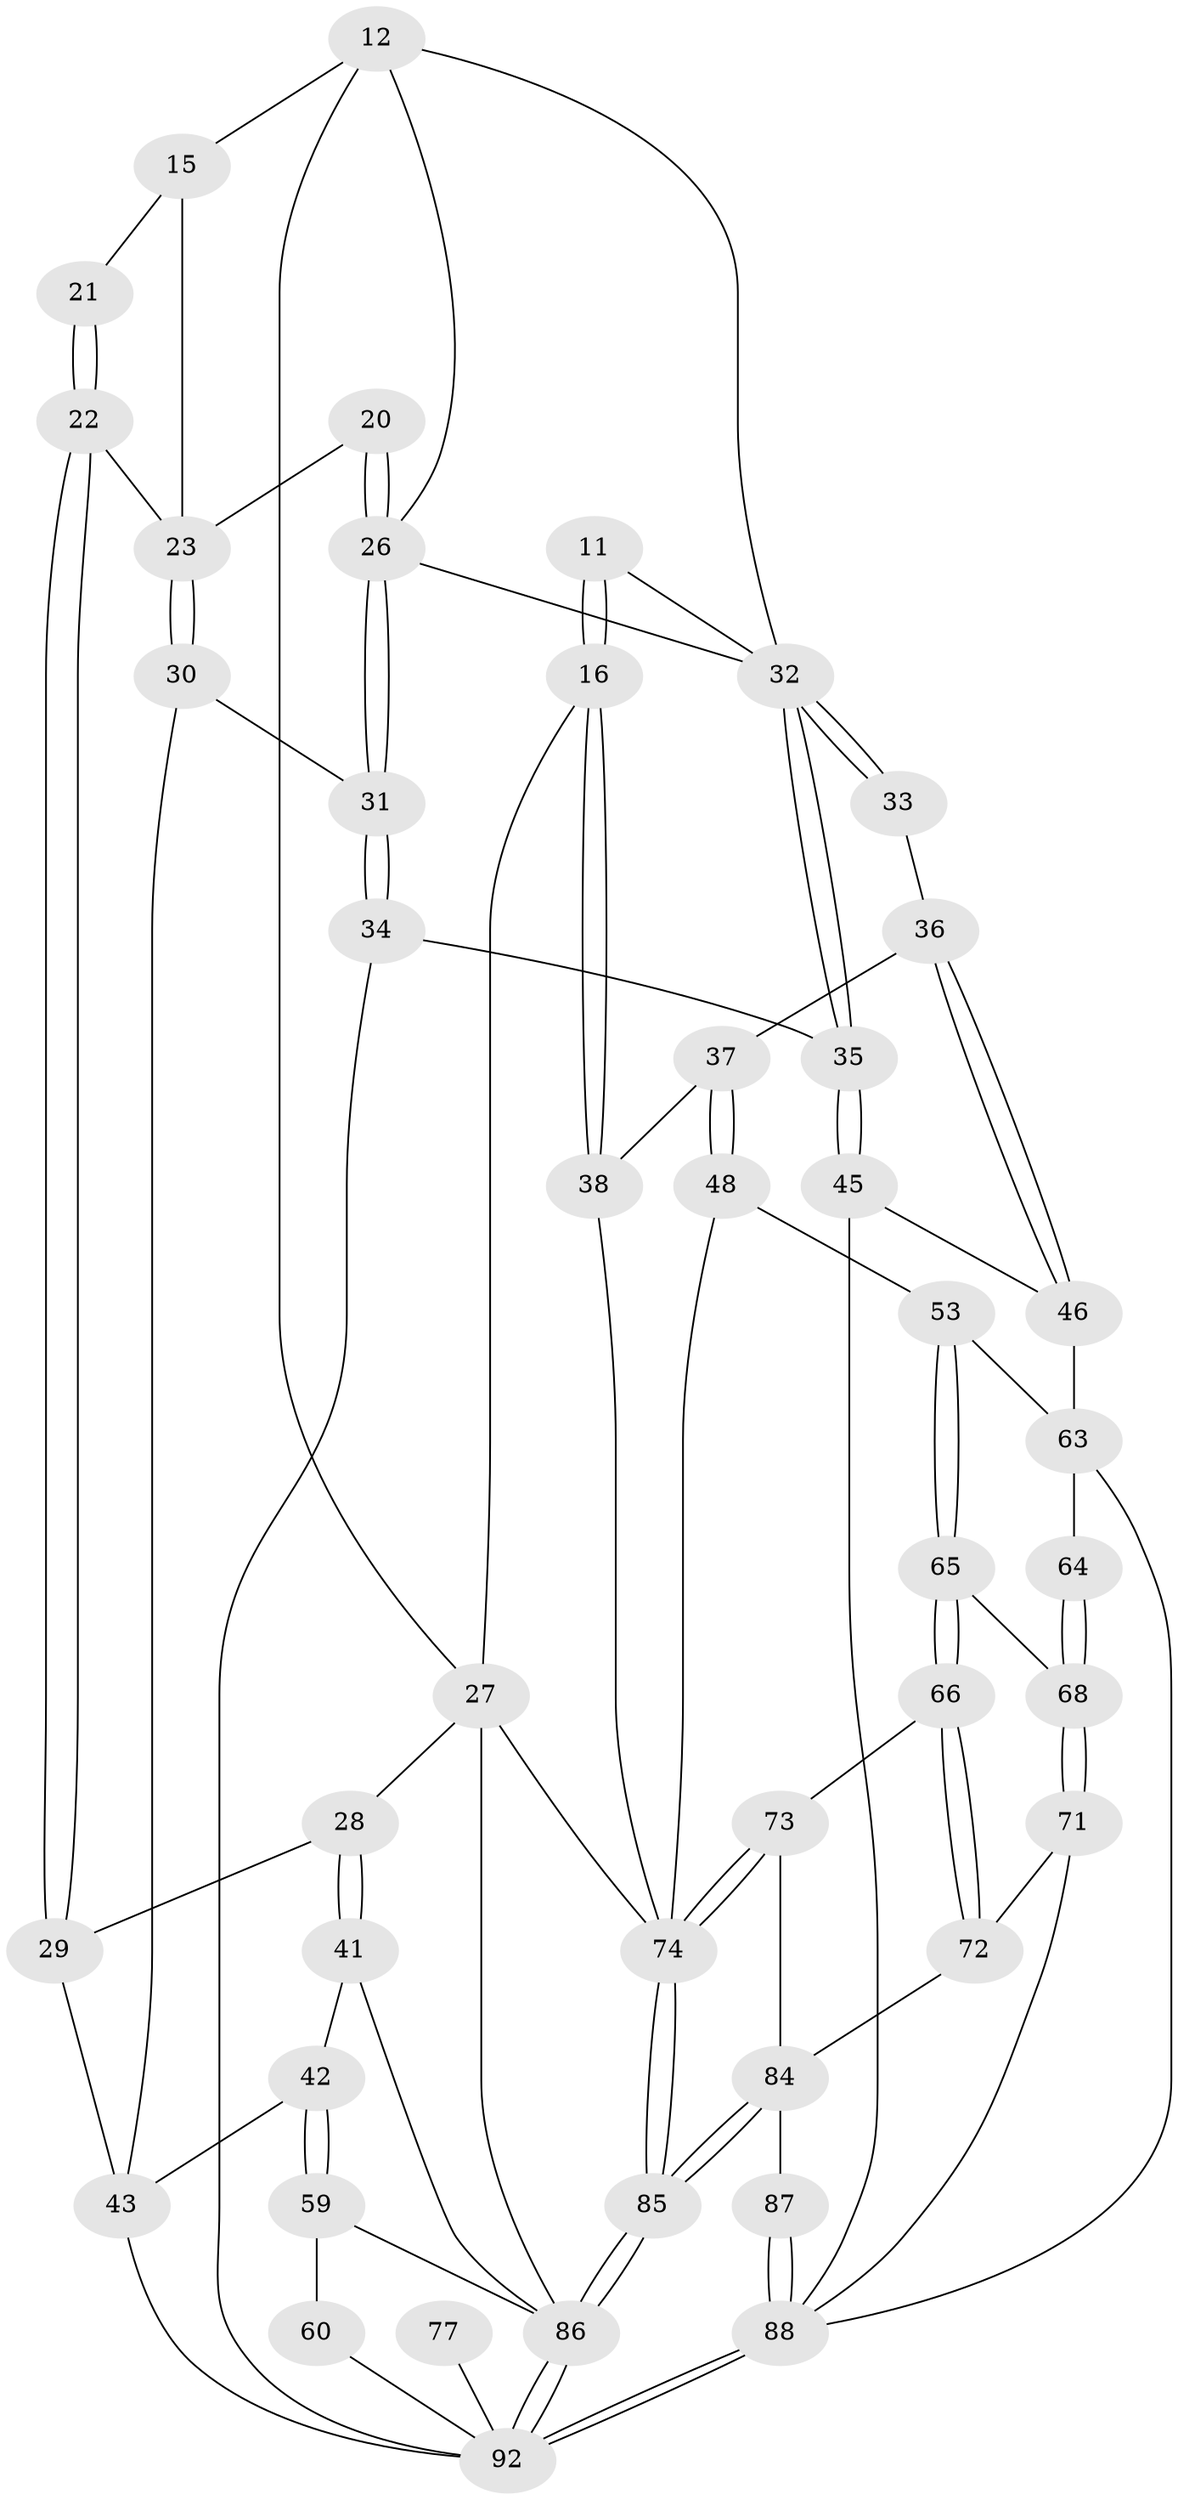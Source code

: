 // original degree distribution, {3: 0.021739130434782608, 6: 0.17391304347826086, 5: 0.6086956521739131, 4: 0.1956521739130435}
// Generated by graph-tools (version 1.1) at 2025/01/03/09/25 05:01:50]
// undirected, 46 vertices, 101 edges
graph export_dot {
graph [start="1"]
  node [color=gray90,style=filled];
  11 [pos="+0.33491566104045756+0.1319070262603354"];
  12 [pos="+0.6515144651115462+0.04788736727456719",super="+8"];
  15 [pos="+1+0",super="+14+13"];
  16 [pos="+0.16964865214238653+0.15226975656698227",super="+6"];
  20 [pos="+0.6563597871907366+0.18953306524234165"];
  21 [pos="+0.8671467460485643+0.20161165855079044"];
  22 [pos="+0.8891981294123081+0.25819319265338153"];
  23 [pos="+0.7897341300667392+0.25118127625673875",super="+19"];
  26 [pos="+0.6328140145092677+0.2184893132357027",super="+24+18+17"];
  27 [pos="+1+0",super="+3+4"];
  28 [pos="+0.9181372212959844+0.25212501631287876"];
  29 [pos="+0.8922152301906194+0.2599891187278719"];
  30 [pos="+0.7235354359235077+0.3194745894516926"];
  31 [pos="+0.6396963023540168+0.3460995062055218"];
  32 [pos="+0.5105799108375656+0.37656188196766477",super="+25+9+10"];
  33 [pos="+0.35215469902636753+0.3320619974758578"];
  34 [pos="+0.5983885559457472+0.4165686302123024"];
  35 [pos="+0.5465920528730769+0.40686893951537123"];
  36 [pos="+0.30244819633083647+0.3714977132742266"];
  37 [pos="+0.17579886262645267+0.3948748389624208"];
  38 [pos="+0.056814734192195515+0.3096922763729773"];
  41 [pos="+1+0.4740451750529107"];
  42 [pos="+0.9173261558202822+0.47856576853119176"];
  43 [pos="+0.8791712219502299+0.4671901155866379",super="+40"];
  45 [pos="+0.3974740834029975+0.5316240722746629"];
  46 [pos="+0.3875716049892454+0.528755325141941"];
  48 [pos="+0.18937780907214216+0.48413850862654134"];
  53 [pos="+0.23071298877899676+0.5487475143784639"];
  59 [pos="+0.9313719820934764+0.7173410982803302"];
  60 [pos="+0.7783506163098298+0.7478841013307264"];
  63 [pos="+0.32711268965355667+0.6492035824353615",super="+52"];
  64 [pos="+0.27689667311063504+0.6763117362979357"];
  65 [pos="+0.20508754662956097+0.6139543575054832"];
  66 [pos="+0.15589085469940323+0.6583438921019186"];
  68 [pos="+0.2697197381185101+0.6830206615527151"];
  71 [pos="+0.26704130637861606+0.7117733631282216"];
  72 [pos="+0.20158055010198245+0.7214722305558963"];
  73 [pos="+0.10357731411495541+0.7523888086634719",super="+67"];
  74 [pos="+0+0.947595594191765",super="+50+39+49"];
  77 [pos="+0.5147138526181293+0.741821280594244"];
  84 [pos="+0.06580121826771657+0.8997274955967899",super="+76+75"];
  85 [pos="+0+0.9688533501928994"];
  86 [pos="+0+1",super="+57+58"];
  87 [pos="+0.16223689856407583+0.9046757342748897",super="+81"];
  88 [pos="+0.2847320547954276+1",super="+83+79+80"];
  92 [pos="+0.3213163241573503+1",super="+90+89+91"];
  11 -- 16 [weight=2];
  11 -- 16;
  11 -- 32;
  12 -- 26 [weight=2];
  12 -- 27;
  12 -- 15 [weight=2];
  12 -- 32;
  15 -- 21 [weight=2];
  15 -- 23;
  16 -- 38;
  16 -- 38;
  16 -- 27;
  20 -- 26 [weight=2];
  20 -- 26;
  20 -- 23;
  21 -- 22;
  21 -- 22;
  22 -- 23;
  22 -- 29;
  22 -- 29;
  23 -- 30;
  23 -- 30;
  26 -- 31;
  26 -- 31;
  26 -- 32;
  27 -- 28;
  27 -- 86 [weight=3];
  27 -- 74;
  28 -- 29;
  28 -- 41;
  28 -- 41;
  29 -- 43;
  30 -- 31;
  30 -- 43;
  31 -- 34;
  31 -- 34;
  32 -- 33 [weight=2];
  32 -- 33;
  32 -- 35;
  32 -- 35;
  33 -- 36;
  34 -- 35;
  34 -- 92;
  35 -- 45;
  35 -- 45;
  36 -- 37;
  36 -- 46;
  36 -- 46;
  37 -- 38;
  37 -- 48;
  37 -- 48;
  38 -- 74;
  41 -- 42;
  41 -- 86;
  42 -- 43;
  42 -- 59;
  42 -- 59;
  43 -- 92;
  45 -- 46;
  45 -- 88;
  46 -- 63;
  48 -- 53;
  48 -- 74;
  53 -- 65;
  53 -- 65;
  53 -- 63;
  59 -- 60;
  59 -- 86;
  60 -- 92 [weight=2];
  63 -- 64 [weight=2];
  63 -- 88;
  64 -- 68;
  64 -- 68;
  65 -- 66;
  65 -- 66;
  65 -- 68;
  66 -- 72;
  66 -- 72;
  66 -- 73;
  68 -- 71;
  68 -- 71;
  71 -- 72;
  71 -- 88;
  72 -- 84;
  73 -- 74 [weight=2];
  73 -- 74;
  73 -- 84;
  74 -- 85;
  74 -- 85;
  77 -- 92 [weight=3];
  84 -- 85;
  84 -- 85;
  84 -- 87 [weight=2];
  85 -- 86;
  85 -- 86;
  86 -- 92 [weight=2];
  86 -- 92;
  87 -- 88 [weight=2];
  87 -- 88;
  88 -- 92 [weight=3];
  88 -- 92;
}
